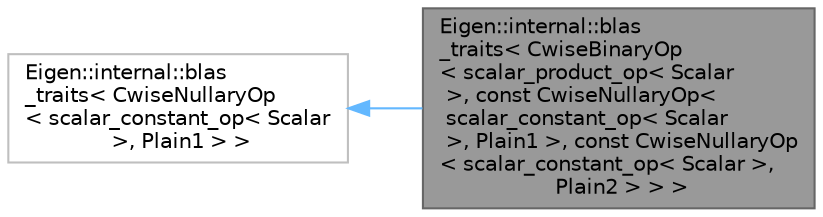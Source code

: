 digraph "Eigen::internal::blas_traits&lt; CwiseBinaryOp&lt; scalar_product_op&lt; Scalar &gt;, const CwiseNullaryOp&lt; scalar_constant_op&lt; Scalar &gt;, Plain1 &gt;, const CwiseNullaryOp&lt; scalar_constant_op&lt; Scalar &gt;, Plain2 &gt; &gt; &gt;"
{
 // LATEX_PDF_SIZE
  bgcolor="transparent";
  edge [fontname=Helvetica,fontsize=10,labelfontname=Helvetica,labelfontsize=10];
  node [fontname=Helvetica,fontsize=10,shape=box,height=0.2,width=0.4];
  rankdir="LR";
  Node1 [id="Node000001",label="Eigen::internal::blas\l_traits\< CwiseBinaryOp\l\< scalar_product_op\< Scalar\l \>, const CwiseNullaryOp\<\l scalar_constant_op\< Scalar\l \>, Plain1 \>, const CwiseNullaryOp\l\< scalar_constant_op\< Scalar \>,\l Plain2 \> \> \>",height=0.2,width=0.4,color="gray40", fillcolor="grey60", style="filled", fontcolor="black",tooltip=" "];
  Node2 -> Node1 [id="edge2_Node000001_Node000002",dir="back",color="steelblue1",style="solid",tooltip=" "];
  Node2 [id="Node000002",label="Eigen::internal::blas\l_traits\< CwiseNullaryOp\l\< scalar_constant_op\< Scalar\l \>, Plain1 \> \>",height=0.2,width=0.4,color="grey75", fillcolor="white", style="filled",URL="$structEigen_1_1internal_1_1blas__traits.html",tooltip=" "];
}
